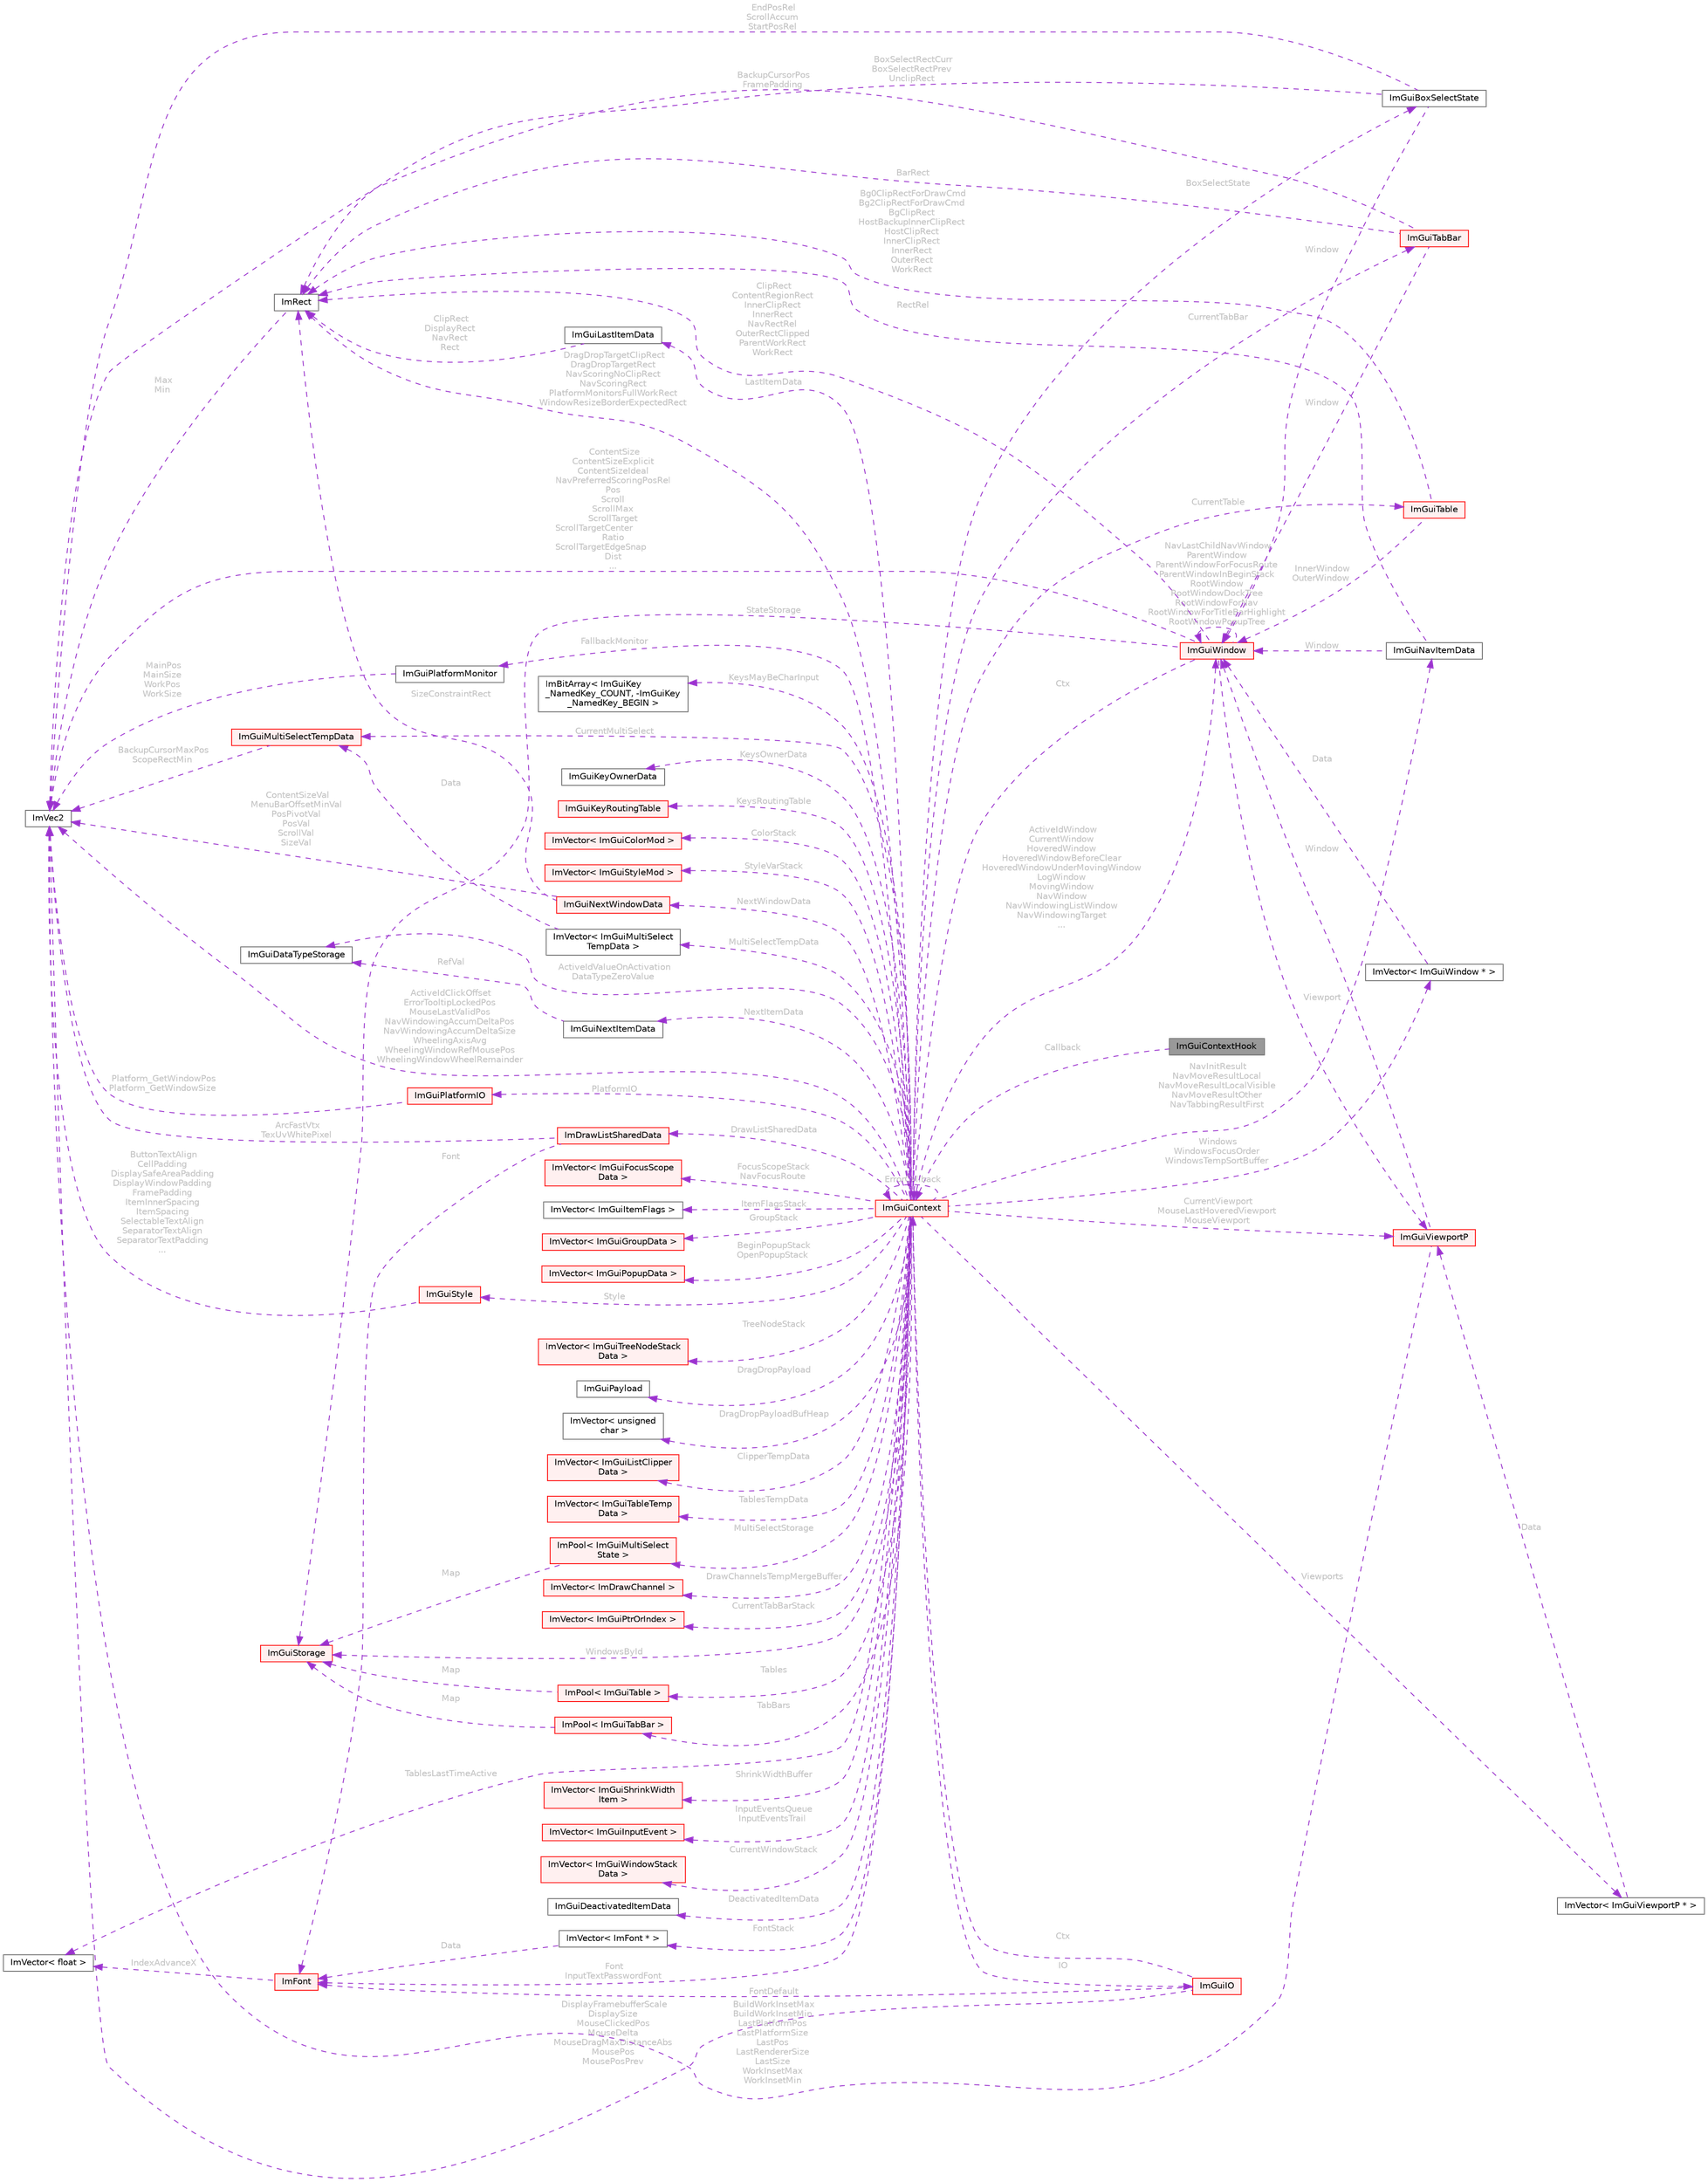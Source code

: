 digraph "ImGuiContextHook"
{
 // LATEX_PDF_SIZE
  bgcolor="transparent";
  edge [fontname=Helvetica,fontsize=10,labelfontname=Helvetica,labelfontsize=10];
  node [fontname=Helvetica,fontsize=10,shape=box,height=0.2,width=0.4];
  rankdir="LR";
  Node1 [id="Node000001",label="ImGuiContextHook",height=0.2,width=0.4,color="gray40", fillcolor="grey60", style="filled", fontcolor="black",tooltip=" "];
  Node2 -> Node1 [id="edge1_Node000001_Node000002",dir="back",color="darkorchid3",style="dashed",tooltip=" ",label=" Callback",fontcolor="grey" ];
  Node2 [id="Node000002",label="ImGuiContext",height=0.2,width=0.4,color="red", fillcolor="#FFF0F0", style="filled",URL="$struct_im_gui_context.html",tooltip=" "];
  Node3 -> Node2 [id="edge2_Node000002_Node000003",dir="back",color="darkorchid3",style="dashed",tooltip=" ",label=" IO",fontcolor="grey" ];
  Node3 [id="Node000003",label="ImGuiIO",height=0.2,width=0.4,color="red", fillcolor="#FFF0F0", style="filled",URL="$struct_im_gui_i_o.html",tooltip=" "];
  Node4 -> Node3 [id="edge3_Node000003_Node000004",dir="back",color="darkorchid3",style="dashed",tooltip=" ",label=" DisplayFramebufferScale\nDisplaySize\nMouseClickedPos\nMouseDelta\nMouseDragMaxDistanceAbs\nMousePos\nMousePosPrev",fontcolor="grey" ];
  Node4 [id="Node000004",label="ImVec2",height=0.2,width=0.4,color="gray40", fillcolor="white", style="filled",URL="$struct_im_vec2.html",tooltip=" "];
  Node7 -> Node3 [id="edge4_Node000003_Node000007",dir="back",color="darkorchid3",style="dashed",tooltip=" ",label=" FontDefault",fontcolor="grey" ];
  Node7 [id="Node000007",label="ImFont",height=0.2,width=0.4,color="red", fillcolor="#FFF0F0", style="filled",URL="$struct_im_font.html",tooltip=" "];
  Node8 -> Node7 [id="edge5_Node000007_Node000008",dir="back",color="darkorchid3",style="dashed",tooltip=" ",label=" IndexAdvanceX",fontcolor="grey" ];
  Node8 [id="Node000008",label="ImVector\< float \>",height=0.2,width=0.4,color="gray40", fillcolor="white", style="filled",URL="$struct_im_vector.html",tooltip=" "];
  Node2 -> Node3 [id="edge6_Node000003_Node000002",dir="back",color="darkorchid3",style="dashed",tooltip=" ",label=" Ctx",fontcolor="grey" ];
  Node20 -> Node2 [id="edge7_Node000002_Node000020",dir="back",color="darkorchid3",style="dashed",tooltip=" ",label=" PlatformIO",fontcolor="grey" ];
  Node20 [id="Node000020",label="ImGuiPlatformIO",height=0.2,width=0.4,color="red", fillcolor="#FFF0F0", style="filled",URL="$struct_im_gui_platform_i_o.html",tooltip=" "];
  Node4 -> Node20 [id="edge8_Node000020_Node000004",dir="back",color="darkorchid3",style="dashed",tooltip=" ",label=" Platform_GetWindowPos\nPlatform_GetWindowSize",fontcolor="grey" ];
  Node42 -> Node2 [id="edge9_Node000002_Node000042",dir="back",color="darkorchid3",style="dashed",tooltip=" ",label=" Style",fontcolor="grey" ];
  Node42 [id="Node000042",label="ImGuiStyle",height=0.2,width=0.4,color="red", fillcolor="#FFF0F0", style="filled",URL="$struct_im_gui_style.html",tooltip=" "];
  Node4 -> Node42 [id="edge10_Node000042_Node000004",dir="back",color="darkorchid3",style="dashed",tooltip=" ",label=" ButtonTextAlign\nCellPadding\nDisplaySafeAreaPadding\nDisplayWindowPadding\nFramePadding\nItemInnerSpacing\nItemSpacing\nSelectableTextAlign\nSeparatorTextAlign\nSeparatorTextPadding\n...",fontcolor="grey" ];
  Node7 -> Node2 [id="edge11_Node000002_Node000007",dir="back",color="darkorchid3",style="dashed",tooltip=" ",label=" Font\nInputTextPasswordFont",fontcolor="grey" ];
  Node33 -> Node2 [id="edge12_Node000002_Node000033",dir="back",color="darkorchid3",style="dashed",tooltip=" ",label=" DrawListSharedData",fontcolor="grey" ];
  Node33 [id="Node000033",label="ImDrawListSharedData",height=0.2,width=0.4,color="red", fillcolor="#FFF0F0", style="filled",URL="$struct_im_draw_list_shared_data.html",tooltip=" "];
  Node4 -> Node33 [id="edge13_Node000033_Node000004",dir="back",color="darkorchid3",style="dashed",tooltip=" ",label=" ArcFastVtx\nTexUvWhitePixel",fontcolor="grey" ];
  Node7 -> Node33 [id="edge14_Node000033_Node000007",dir="back",color="darkorchid3",style="dashed",tooltip=" ",label=" Font",fontcolor="grey" ];
  Node43 -> Node2 [id="edge15_Node000002_Node000043",dir="back",color="darkorchid3",style="dashed",tooltip=" ",label=" InputEventsQueue\nInputEventsTrail",fontcolor="grey" ];
  Node43 [id="Node000043",label="ImVector\< ImGuiInputEvent \>",height=0.2,width=0.4,color="red", fillcolor="#FFF0F0", style="filled",URL="$struct_im_vector.html",tooltip=" "];
  Node52 -> Node2 [id="edge16_Node000002_Node000052",dir="back",color="darkorchid3",style="dashed",tooltip=" ",label=" Windows\nWindowsFocusOrder\nWindowsTempSortBuffer",fontcolor="grey" ];
  Node52 [id="Node000052",label="ImVector\< ImGuiWindow * \>",height=0.2,width=0.4,color="gray40", fillcolor="white", style="filled",URL="$struct_im_vector.html",tooltip=" "];
  Node53 -> Node52 [id="edge17_Node000052_Node000053",dir="back",color="darkorchid3",style="dashed",tooltip=" ",label=" Data",fontcolor="grey" ];
  Node53 [id="Node000053",label="ImGuiWindow",height=0.2,width=0.4,color="red", fillcolor="#FFF0F0", style="filled",URL="$struct_im_gui_window.html",tooltip=" "];
  Node2 -> Node53 [id="edge18_Node000053_Node000002",dir="back",color="darkorchid3",style="dashed",tooltip=" ",label=" Ctx",fontcolor="grey" ];
  Node55 -> Node53 [id="edge19_Node000053_Node000055",dir="back",color="darkorchid3",style="dashed",tooltip=" ",label=" Viewport",fontcolor="grey" ];
  Node55 [id="Node000055",label="ImGuiViewportP",height=0.2,width=0.4,color="red", fillcolor="#FFF0F0", style="filled",URL="$struct_im_gui_viewport_p.html",tooltip=" "];
  Node53 -> Node55 [id="edge20_Node000055_Node000053",dir="back",color="darkorchid3",style="dashed",tooltip=" ",label=" Window",fontcolor="grey" ];
  Node4 -> Node55 [id="edge21_Node000055_Node000004",dir="back",color="darkorchid3",style="dashed",tooltip=" ",label=" BuildWorkInsetMax\nBuildWorkInsetMin\nLastPlatformPos\nLastPlatformSize\nLastPos\nLastRendererSize\nLastSize\nWorkInsetMax\nWorkInsetMin",fontcolor="grey" ];
  Node4 -> Node53 [id="edge22_Node000053_Node000004",dir="back",color="darkorchid3",style="dashed",tooltip=" ",label=" ContentSize\nContentSizeExplicit\nContentSizeIdeal\nNavPreferredScoringPosRel\nPos\nScroll\nScrollMax\nScrollTarget\nScrollTargetCenter\lRatio\nScrollTargetEdgeSnap\lDist\n...",fontcolor="grey" ];
  Node65 -> Node53 [id="edge23_Node000053_Node000065",dir="back",color="darkorchid3",style="dashed",tooltip=" ",label=" ClipRect\nContentRegionRect\nInnerClipRect\nInnerRect\nNavRectRel\nOuterRectClipped\nParentWorkRect\nWorkRect",fontcolor="grey" ];
  Node65 [id="Node000065",label="ImRect",height=0.2,width=0.4,color="gray40", fillcolor="white", style="filled",URL="$struct_im_rect.html",tooltip=" "];
  Node4 -> Node65 [id="edge24_Node000065_Node000004",dir="back",color="darkorchid3",style="dashed",tooltip=" ",label=" Max\nMin",fontcolor="grey" ];
  Node61 -> Node53 [id="edge25_Node000053_Node000061",dir="back",color="darkorchid3",style="dashed",tooltip=" ",label=" StateStorage",fontcolor="grey" ];
  Node61 [id="Node000061",label="ImGuiStorage",height=0.2,width=0.4,color="red", fillcolor="#FFF0F0", style="filled",URL="$struct_im_gui_storage.html",tooltip=" "];
  Node53 -> Node53 [id="edge26_Node000053_Node000053",dir="back",color="darkorchid3",style="dashed",tooltip=" ",label=" NavLastChildNavWindow\nParentWindow\nParentWindowForFocusRoute\nParentWindowInBeginStack\nRootWindow\nRootWindowDockTree\nRootWindowForNav\nRootWindowForTitleBarHighlight\nRootWindowPopupTree",fontcolor="grey" ];
  Node77 -> Node2 [id="edge27_Node000002_Node000077",dir="back",color="darkorchid3",style="dashed",tooltip=" ",label=" CurrentWindowStack",fontcolor="grey" ];
  Node77 [id="Node000077",label="ImVector\< ImGuiWindowStack\lData \>",height=0.2,width=0.4,color="red", fillcolor="#FFF0F0", style="filled",URL="$struct_im_vector.html",tooltip=" "];
  Node61 -> Node2 [id="edge28_Node000002_Node000061",dir="back",color="darkorchid3",style="dashed",tooltip=" ",label=" WindowsById",fontcolor="grey" ];
  Node53 -> Node2 [id="edge29_Node000002_Node000053",dir="back",color="darkorchid3",style="dashed",tooltip=" ",label=" ActiveIdWindow\nCurrentWindow\nHoveredWindow\nHoveredWindowBeforeClear\nHoveredWindowUnderMovingWindow\nLogWindow\nMovingWindow\nNavWindow\nNavWindowingListWindow\nNavWindowingTarget\n...",fontcolor="grey" ];
  Node4 -> Node2 [id="edge30_Node000002_Node000004",dir="back",color="darkorchid3",style="dashed",tooltip=" ",label=" ActiveIdClickOffset\nErrorTooltipLockedPos\nMouseLastValidPos\nNavWindowingAccumDeltaPos\nNavWindowingAccumDeltaSize\nWheelingAxisAvg\nWheelingWindowRefMousePos\nWheelingWindowWheelRemainder",fontcolor="grey" ];
  Node81 -> Node2 [id="edge31_Node000002_Node000081",dir="back",color="darkorchid3",style="dashed",tooltip=" ",label=" DeactivatedItemData",fontcolor="grey" ];
  Node81 [id="Node000081",label="ImGuiDeactivatedItemData",height=0.2,width=0.4,color="gray40", fillcolor="white", style="filled",URL="$struct_im_gui_deactivated_item_data.html",tooltip=" "];
  Node82 -> Node2 [id="edge32_Node000002_Node000082",dir="back",color="darkorchid3",style="dashed",tooltip=" ",label=" ActiveIdValueOnActivation\nDataTypeZeroValue",fontcolor="grey" ];
  Node82 [id="Node000082",label="ImGuiDataTypeStorage",height=0.2,width=0.4,color="gray40", fillcolor="white", style="filled",URL="$struct_im_gui_data_type_storage.html",tooltip=" "];
  Node83 -> Node2 [id="edge33_Node000002_Node000083",dir="back",color="darkorchid3",style="dashed",tooltip=" ",label=" KeysMayBeCharInput",fontcolor="grey" ];
  Node83 [id="Node000083",label="ImBitArray\< ImGuiKey\l_NamedKey_COUNT, -ImGuiKey\l_NamedKey_BEGIN \>",height=0.2,width=0.4,color="gray40", fillcolor="white", style="filled",URL="$struct_im_bit_array.html",tooltip=" "];
  Node84 -> Node2 [id="edge34_Node000002_Node000084",dir="back",color="darkorchid3",style="dashed",tooltip=" ",label=" KeysOwnerData",fontcolor="grey" ];
  Node84 [id="Node000084",label="ImGuiKeyOwnerData",height=0.2,width=0.4,color="gray40", fillcolor="white", style="filled",URL="$struct_im_gui_key_owner_data.html",tooltip=" "];
  Node85 -> Node2 [id="edge35_Node000002_Node000085",dir="back",color="darkorchid3",style="dashed",tooltip=" ",label=" KeysRoutingTable",fontcolor="grey" ];
  Node85 [id="Node000085",label="ImGuiKeyRoutingTable",height=0.2,width=0.4,color="red", fillcolor="#FFF0F0", style="filled",URL="$struct_im_gui_key_routing_table.html",tooltip=" "];
  Node88 -> Node2 [id="edge36_Node000002_Node000088",dir="back",color="darkorchid3",style="dashed",tooltip=" ",label=" NextItemData",fontcolor="grey" ];
  Node88 [id="Node000088",label="ImGuiNextItemData",height=0.2,width=0.4,color="gray40", fillcolor="white", style="filled",URL="$struct_im_gui_next_item_data.html",tooltip=" "];
  Node82 -> Node88 [id="edge37_Node000088_Node000082",dir="back",color="darkorchid3",style="dashed",tooltip=" ",label=" RefVal",fontcolor="grey" ];
  Node79 -> Node2 [id="edge38_Node000002_Node000079",dir="back",color="darkorchid3",style="dashed",tooltip=" ",label=" LastItemData",fontcolor="grey" ];
  Node79 [id="Node000079",label="ImGuiLastItemData",height=0.2,width=0.4,color="gray40", fillcolor="white", style="filled",URL="$struct_im_gui_last_item_data.html",tooltip=" "];
  Node65 -> Node79 [id="edge39_Node000079_Node000065",dir="back",color="darkorchid3",style="dashed",tooltip=" ",label=" ClipRect\nDisplayRect\nNavRect\nRect",fontcolor="grey" ];
  Node89 -> Node2 [id="edge40_Node000002_Node000089",dir="back",color="darkorchid3",style="dashed",tooltip=" ",label=" NextWindowData",fontcolor="grey" ];
  Node89 [id="Node000089",label="ImGuiNextWindowData",height=0.2,width=0.4,color="red", fillcolor="#FFF0F0", style="filled",URL="$struct_im_gui_next_window_data.html",tooltip=" "];
  Node4 -> Node89 [id="edge41_Node000089_Node000004",dir="back",color="darkorchid3",style="dashed",tooltip=" ",label=" ContentSizeVal\nMenuBarOffsetMinVal\nPosPivotVal\nPosVal\nScrollVal\nSizeVal",fontcolor="grey" ];
  Node65 -> Node89 [id="edge42_Node000089_Node000065",dir="back",color="darkorchid3",style="dashed",tooltip=" ",label=" SizeConstraintRect",fontcolor="grey" ];
  Node91 -> Node2 [id="edge43_Node000002_Node000091",dir="back",color="darkorchid3",style="dashed",tooltip=" ",label=" ColorStack",fontcolor="grey" ];
  Node91 [id="Node000091",label="ImVector\< ImGuiColorMod \>",height=0.2,width=0.4,color="red", fillcolor="#FFF0F0", style="filled",URL="$struct_im_vector.html",tooltip=" "];
  Node93 -> Node2 [id="edge44_Node000002_Node000093",dir="back",color="darkorchid3",style="dashed",tooltip=" ",label=" StyleVarStack",fontcolor="grey" ];
  Node93 [id="Node000093",label="ImVector\< ImGuiStyleMod \>",height=0.2,width=0.4,color="red", fillcolor="#FFF0F0", style="filled",URL="$struct_im_vector.html",tooltip=" "];
  Node6 -> Node2 [id="edge45_Node000002_Node000006",dir="back",color="darkorchid3",style="dashed",tooltip=" ",label=" FontStack",fontcolor="grey" ];
  Node6 [id="Node000006",label="ImVector\< ImFont * \>",height=0.2,width=0.4,color="gray40", fillcolor="white", style="filled",URL="$struct_im_vector.html",tooltip=" "];
  Node7 -> Node6 [id="edge46_Node000006_Node000007",dir="back",color="darkorchid3",style="dashed",tooltip=" ",label=" Data",fontcolor="grey" ];
  Node95 -> Node2 [id="edge47_Node000002_Node000095",dir="back",color="darkorchid3",style="dashed",tooltip=" ",label=" FocusScopeStack\nNavFocusRoute",fontcolor="grey" ];
  Node95 [id="Node000095",label="ImVector\< ImGuiFocusScope\lData \>",height=0.2,width=0.4,color="red", fillcolor="#FFF0F0", style="filled",URL="$struct_im_vector.html",tooltip=" "];
  Node97 -> Node2 [id="edge48_Node000002_Node000097",dir="back",color="darkorchid3",style="dashed",tooltip=" ",label=" ItemFlagsStack",fontcolor="grey" ];
  Node97 [id="Node000097",label="ImVector\< ImGuiItemFlags \>",height=0.2,width=0.4,color="gray40", fillcolor="white", style="filled",URL="$struct_im_vector.html",tooltip=" "];
  Node98 -> Node2 [id="edge49_Node000002_Node000098",dir="back",color="darkorchid3",style="dashed",tooltip=" ",label=" GroupStack",fontcolor="grey" ];
  Node98 [id="Node000098",label="ImVector\< ImGuiGroupData \>",height=0.2,width=0.4,color="red", fillcolor="#FFF0F0", style="filled",URL="$struct_im_vector.html",tooltip=" "];
  Node100 -> Node2 [id="edge50_Node000002_Node000100",dir="back",color="darkorchid3",style="dashed",tooltip=" ",label=" BeginPopupStack\nOpenPopupStack",fontcolor="grey" ];
  Node100 [id="Node000100",label="ImVector\< ImGuiPopupData \>",height=0.2,width=0.4,color="red", fillcolor="#FFF0F0", style="filled",URL="$struct_im_vector.html",tooltip=" "];
  Node102 -> Node2 [id="edge51_Node000002_Node000102",dir="back",color="darkorchid3",style="dashed",tooltip=" ",label=" TreeNodeStack",fontcolor="grey" ];
  Node102 [id="Node000102",label="ImVector\< ImGuiTreeNodeStack\lData \>",height=0.2,width=0.4,color="red", fillcolor="#FFF0F0", style="filled",URL="$struct_im_vector.html",tooltip=" "];
  Node104 -> Node2 [id="edge52_Node000002_Node000104",dir="back",color="darkorchid3",style="dashed",tooltip=" ",label=" Viewports",fontcolor="grey" ];
  Node104 [id="Node000104",label="ImVector\< ImGuiViewportP * \>",height=0.2,width=0.4,color="gray40", fillcolor="white", style="filled",URL="$struct_im_vector.html",tooltip=" "];
  Node55 -> Node104 [id="edge53_Node000104_Node000055",dir="back",color="darkorchid3",style="dashed",tooltip=" ",label=" Data",fontcolor="grey" ];
  Node55 -> Node2 [id="edge54_Node000002_Node000055",dir="back",color="darkorchid3",style="dashed",tooltip=" ",label=" CurrentViewport\nMouseLastHoveredViewport\nMouseViewport",fontcolor="grey" ];
  Node22 -> Node2 [id="edge55_Node000002_Node000022",dir="back",color="darkorchid3",style="dashed",tooltip=" ",label=" FallbackMonitor",fontcolor="grey" ];
  Node22 [id="Node000022",label="ImGuiPlatformMonitor",height=0.2,width=0.4,color="gray40", fillcolor="white", style="filled",URL="$struct_im_gui_platform_monitor.html",tooltip=" "];
  Node4 -> Node22 [id="edge56_Node000022_Node000004",dir="back",color="darkorchid3",style="dashed",tooltip=" ",label=" MainPos\nMainSize\nWorkPos\nWorkSize",fontcolor="grey" ];
  Node65 -> Node2 [id="edge57_Node000002_Node000065",dir="back",color="darkorchid3",style="dashed",tooltip=" ",label=" DragDropTargetClipRect\nDragDropTargetRect\nNavScoringNoClipRect\nNavScoringRect\nPlatformMonitorsFullWorkRect\nWindowResizeBorderExpectedRect",fontcolor="grey" ];
  Node105 -> Node2 [id="edge58_Node000002_Node000105",dir="back",color="darkorchid3",style="dashed",tooltip=" ",label=" NavInitResult\nNavMoveResultLocal\nNavMoveResultLocalVisible\nNavMoveResultOther\nNavTabbingResultFirst",fontcolor="grey" ];
  Node105 [id="Node000105",label="ImGuiNavItemData",height=0.2,width=0.4,color="gray40", fillcolor="white", style="filled",URL="$struct_im_gui_nav_item_data.html",tooltip=" "];
  Node53 -> Node105 [id="edge59_Node000105_Node000053",dir="back",color="darkorchid3",style="dashed",tooltip=" ",label=" Window",fontcolor="grey" ];
  Node65 -> Node105 [id="edge60_Node000105_Node000065",dir="back",color="darkorchid3",style="dashed",tooltip=" ",label=" RectRel",fontcolor="grey" ];
  Node106 -> Node2 [id="edge61_Node000002_Node000106",dir="back",color="darkorchid3",style="dashed",tooltip=" ",label=" DragDropPayload",fontcolor="grey" ];
  Node106 [id="Node000106",label="ImGuiPayload",height=0.2,width=0.4,color="gray40", fillcolor="white", style="filled",URL="$struct_im_gui_payload.html",tooltip=" "];
  Node107 -> Node2 [id="edge62_Node000002_Node000107",dir="back",color="darkorchid3",style="dashed",tooltip=" ",label=" DragDropPayloadBufHeap",fontcolor="grey" ];
  Node107 [id="Node000107",label="ImVector\< unsigned\l char \>",height=0.2,width=0.4,color="gray40", fillcolor="white", style="filled",URL="$struct_im_vector.html",tooltip=" "];
  Node108 -> Node2 [id="edge63_Node000002_Node000108",dir="back",color="darkorchid3",style="dashed",tooltip=" ",label=" ClipperTempData",fontcolor="grey" ];
  Node108 [id="Node000108",label="ImVector\< ImGuiListClipper\lData \>",height=0.2,width=0.4,color="red", fillcolor="#FFF0F0", style="filled",URL="$struct_im_vector.html",tooltip=" "];
  Node113 -> Node2 [id="edge64_Node000002_Node000113",dir="back",color="darkorchid3",style="dashed",tooltip=" ",label=" CurrentTable",fontcolor="grey" ];
  Node113 [id="Node000113",label="ImGuiTable",height=0.2,width=0.4,color="red", fillcolor="#FFF0F0", style="filled",URL="$struct_im_gui_table.html",tooltip=" "];
  Node65 -> Node113 [id="edge65_Node000113_Node000065",dir="back",color="darkorchid3",style="dashed",tooltip=" ",label=" Bg0ClipRectForDrawCmd\nBg2ClipRectForDrawCmd\nBgClipRect\nHostBackupInnerClipRect\nHostClipRect\nInnerClipRect\nInnerRect\nOuterRect\nWorkRect",fontcolor="grey" ];
  Node53 -> Node113 [id="edge66_Node000113_Node000053",dir="back",color="darkorchid3",style="dashed",tooltip=" ",label=" InnerWindow\nOuterWindow",fontcolor="grey" ];
  Node127 -> Node2 [id="edge67_Node000002_Node000127",dir="back",color="darkorchid3",style="dashed",tooltip=" ",label=" TablesTempData",fontcolor="grey" ];
  Node127 [id="Node000127",label="ImVector\< ImGuiTableTemp\lData \>",height=0.2,width=0.4,color="red", fillcolor="#FFF0F0", style="filled",URL="$struct_im_vector.html",tooltip=" "];
  Node128 -> Node2 [id="edge68_Node000002_Node000128",dir="back",color="darkorchid3",style="dashed",tooltip=" ",label=" Tables",fontcolor="grey" ];
  Node128 [id="Node000128",label="ImPool\< ImGuiTable \>",height=0.2,width=0.4,color="red", fillcolor="#FFF0F0", style="filled",URL="$struct_im_pool.html",tooltip=" "];
  Node61 -> Node128 [id="edge69_Node000128_Node000061",dir="back",color="darkorchid3",style="dashed",tooltip=" ",label=" Map",fontcolor="grey" ];
  Node8 -> Node2 [id="edge70_Node000002_Node000008",dir="back",color="darkorchid3",style="dashed",tooltip=" ",label=" TablesLastTimeActive",fontcolor="grey" ];
  Node37 -> Node2 [id="edge71_Node000002_Node000037",dir="back",color="darkorchid3",style="dashed",tooltip=" ",label=" DrawChannelsTempMergeBuffer",fontcolor="grey" ];
  Node37 [id="Node000037",label="ImVector\< ImDrawChannel \>",height=0.2,width=0.4,color="red", fillcolor="#FFF0F0", style="filled",URL="$struct_im_vector.html",tooltip=" "];
  Node72 -> Node2 [id="edge72_Node000002_Node000072",dir="back",color="darkorchid3",style="dashed",tooltip=" ",label=" CurrentTabBar",fontcolor="grey" ];
  Node72 [id="Node000072",label="ImGuiTabBar",height=0.2,width=0.4,color="red", fillcolor="#FFF0F0", style="filled",URL="$struct_im_gui_tab_bar.html",tooltip=" "];
  Node53 -> Node72 [id="edge73_Node000072_Node000053",dir="back",color="darkorchid3",style="dashed",tooltip=" ",label=" Window",fontcolor="grey" ];
  Node65 -> Node72 [id="edge74_Node000072_Node000065",dir="back",color="darkorchid3",style="dashed",tooltip=" ",label=" BarRect",fontcolor="grey" ];
  Node4 -> Node72 [id="edge75_Node000072_Node000004",dir="back",color="darkorchid3",style="dashed",tooltip=" ",label=" BackupCursorPos\nFramePadding",fontcolor="grey" ];
  Node130 -> Node2 [id="edge76_Node000002_Node000130",dir="back",color="darkorchid3",style="dashed",tooltip=" ",label=" TabBars",fontcolor="grey" ];
  Node130 [id="Node000130",label="ImPool\< ImGuiTabBar \>",height=0.2,width=0.4,color="red", fillcolor="#FFF0F0", style="filled",URL="$struct_im_pool.html",tooltip=" "];
  Node61 -> Node130 [id="edge77_Node000130_Node000061",dir="back",color="darkorchid3",style="dashed",tooltip=" ",label=" Map",fontcolor="grey" ];
  Node132 -> Node2 [id="edge78_Node000002_Node000132",dir="back",color="darkorchid3",style="dashed",tooltip=" ",label=" CurrentTabBarStack",fontcolor="grey" ];
  Node132 [id="Node000132",label="ImVector\< ImGuiPtrOrIndex \>",height=0.2,width=0.4,color="red", fillcolor="#FFF0F0", style="filled",URL="$struct_im_vector.html",tooltip=" "];
  Node134 -> Node2 [id="edge79_Node000002_Node000134",dir="back",color="darkorchid3",style="dashed",tooltip=" ",label=" ShrinkWidthBuffer",fontcolor="grey" ];
  Node134 [id="Node000134",label="ImVector\< ImGuiShrinkWidth\lItem \>",height=0.2,width=0.4,color="red", fillcolor="#FFF0F0", style="filled",URL="$struct_im_vector.html",tooltip=" "];
  Node136 -> Node2 [id="edge80_Node000002_Node000136",dir="back",color="darkorchid3",style="dashed",tooltip=" ",label=" BoxSelectState",fontcolor="grey" ];
  Node136 [id="Node000136",label="ImGuiBoxSelectState",height=0.2,width=0.4,color="gray40", fillcolor="white", style="filled",URL="$struct_im_gui_box_select_state.html",tooltip=" "];
  Node4 -> Node136 [id="edge81_Node000136_Node000004",dir="back",color="darkorchid3",style="dashed",tooltip=" ",label=" EndPosRel\nScrollAccum\nStartPosRel",fontcolor="grey" ];
  Node53 -> Node136 [id="edge82_Node000136_Node000053",dir="back",color="darkorchid3",style="dashed",tooltip=" ",label=" Window",fontcolor="grey" ];
  Node65 -> Node136 [id="edge83_Node000136_Node000065",dir="back",color="darkorchid3",style="dashed",tooltip=" ",label=" BoxSelectRectCurr\nBoxSelectRectPrev\nUnclipRect",fontcolor="grey" ];
  Node137 -> Node2 [id="edge84_Node000002_Node000137",dir="back",color="darkorchid3",style="dashed",tooltip=" ",label=" CurrentMultiSelect",fontcolor="grey" ];
  Node137 [id="Node000137",label="ImGuiMultiSelectTempData",height=0.2,width=0.4,color="red", fillcolor="#FFF0F0", style="filled",URL="$struct_im_gui_multi_select_temp_data.html",tooltip=" "];
  Node4 -> Node137 [id="edge85_Node000137_Node000004",dir="back",color="darkorchid3",style="dashed",tooltip=" ",label=" BackupCursorMaxPos\nScopeRectMin",fontcolor="grey" ];
  Node142 -> Node2 [id="edge86_Node000002_Node000142",dir="back",color="darkorchid3",style="dashed",tooltip=" ",label=" MultiSelectTempData",fontcolor="grey" ];
  Node142 [id="Node000142",label="ImVector\< ImGuiMultiSelect\lTempData \>",height=0.2,width=0.4,color="gray40", fillcolor="white", style="filled",URL="$struct_im_vector.html",tooltip=" "];
  Node137 -> Node142 [id="edge87_Node000142_Node000137",dir="back",color="darkorchid3",style="dashed",tooltip=" ",label=" Data",fontcolor="grey" ];
  Node143 -> Node2 [id="edge88_Node000002_Node000143",dir="back",color="darkorchid3",style="dashed",tooltip=" ",label=" MultiSelectStorage",fontcolor="grey" ];
  Node143 [id="Node000143",label="ImPool\< ImGuiMultiSelect\lState \>",height=0.2,width=0.4,color="red", fillcolor="#FFF0F0", style="filled",URL="$struct_im_pool.html",tooltip=" "];
  Node61 -> Node143 [id="edge89_Node000143_Node000061",dir="back",color="darkorchid3",style="dashed",tooltip=" ",label=" Map",fontcolor="grey" ];
  Node2 -> Node2 [id="edge90_Node000002_Node000002",dir="back",color="darkorchid3",style="dashed",tooltip=" ",label=" ErrorCallback",fontcolor="grey" ];
}
